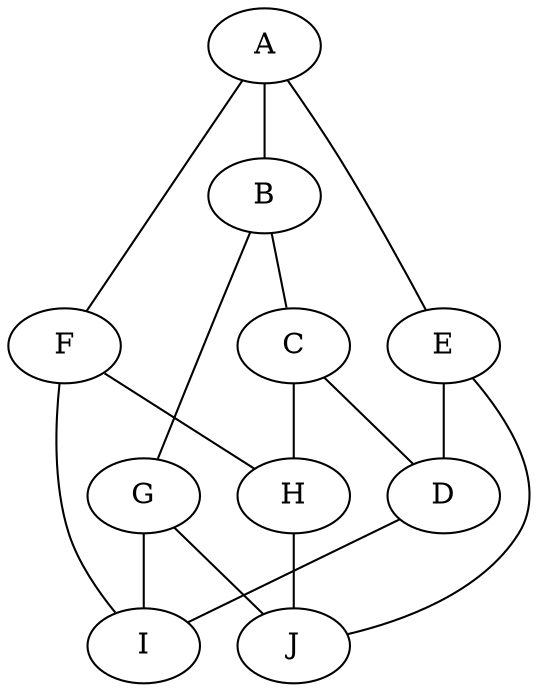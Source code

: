 graph petersen {
	A
	B
	E
	F
	C
	G
	D
	H
	I
	J
	A -- B
	A -- E
	A -- F
	B -- C
	B -- G
	E -- D
	E -- J
	F -- H
	F -- I
	C -- D
	C -- H
	G -- I
	G -- J
	D -- I
	H -- J
}
